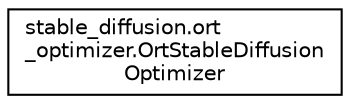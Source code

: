 digraph "Graphical Class Hierarchy"
{
 // LATEX_PDF_SIZE
  edge [fontname="Helvetica",fontsize="10",labelfontname="Helvetica",labelfontsize="10"];
  node [fontname="Helvetica",fontsize="10",shape=record];
  rankdir="LR";
  Node0 [label="stable_diffusion.ort\l_optimizer.OrtStableDiffusion\lOptimizer",height=0.2,width=0.4,color="black", fillcolor="white", style="filled",URL="$classstable__diffusion_1_1ort__optimizer_1_1OrtStableDiffusionOptimizer.html",tooltip=" "];
}

